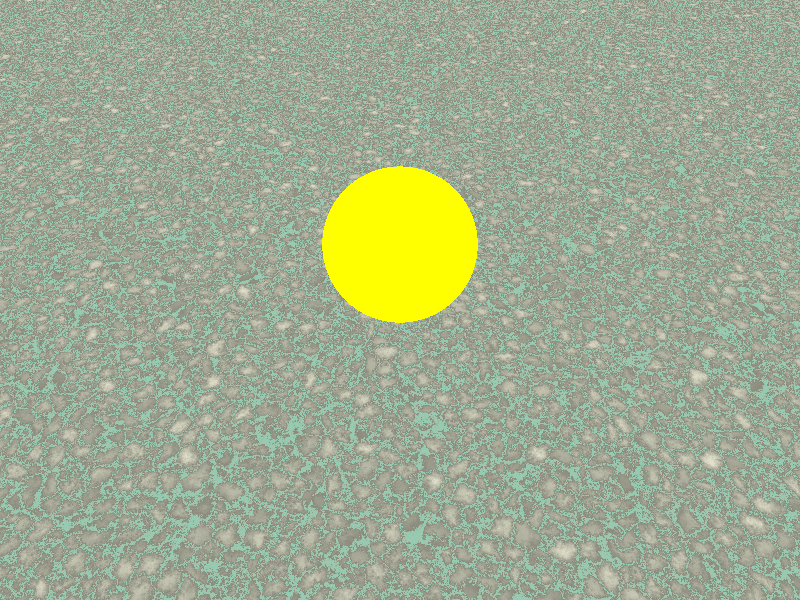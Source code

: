 #include "colors.inc"    // The include files contain
  #include "stones.inc"    // pre-defined scene elements



#declare coordinateSphere =  <0, 0, 2>;

camera {
    location <0, 10, -10> // <x, y, z>
    right     x*image_width/image_height // keep propotions regardless of aspect ratio
    look_at  <0, 0,  0> // <x, y, z>
}
/* camera {
    location <0,0, -5>
    look_at  <0, 0,  0>
} */
light_source {
    <10, 10, -10> // <x, y, z>
    color White // <red, green, blue>
    
}


/* sky_sphere {
    pigment {
        gradient y
        color_map {
            [0 color White]
            [1 color Blue]
        }
        translate <0, -5, 0> // <x, y, z>
    }
} */

plane {
     
    y,-2  // perpendicular to axis, offset
     texture {
      T_Stone25 
    }
    
}
sphere {
    coordinateSphere, 2
    texture {
      pigment { color Yellow }
    }
   finish {
       phong 0.25
       reflection { 
           0.0 metallic 0.0
       }
   }
}
  

 /*   box {
    <-1, -40,   4>,  // Near lower left corner
    < 1, 0,  3>   // Far upper right corner
    texture {
      T_Stone25     // Pre-defined from stones.inc
      scale 4       // Scale by the same amount in all
                    // directions
    }
    //rotate y*20     // Equivalent to "rotate <0,20,0>"
  } */